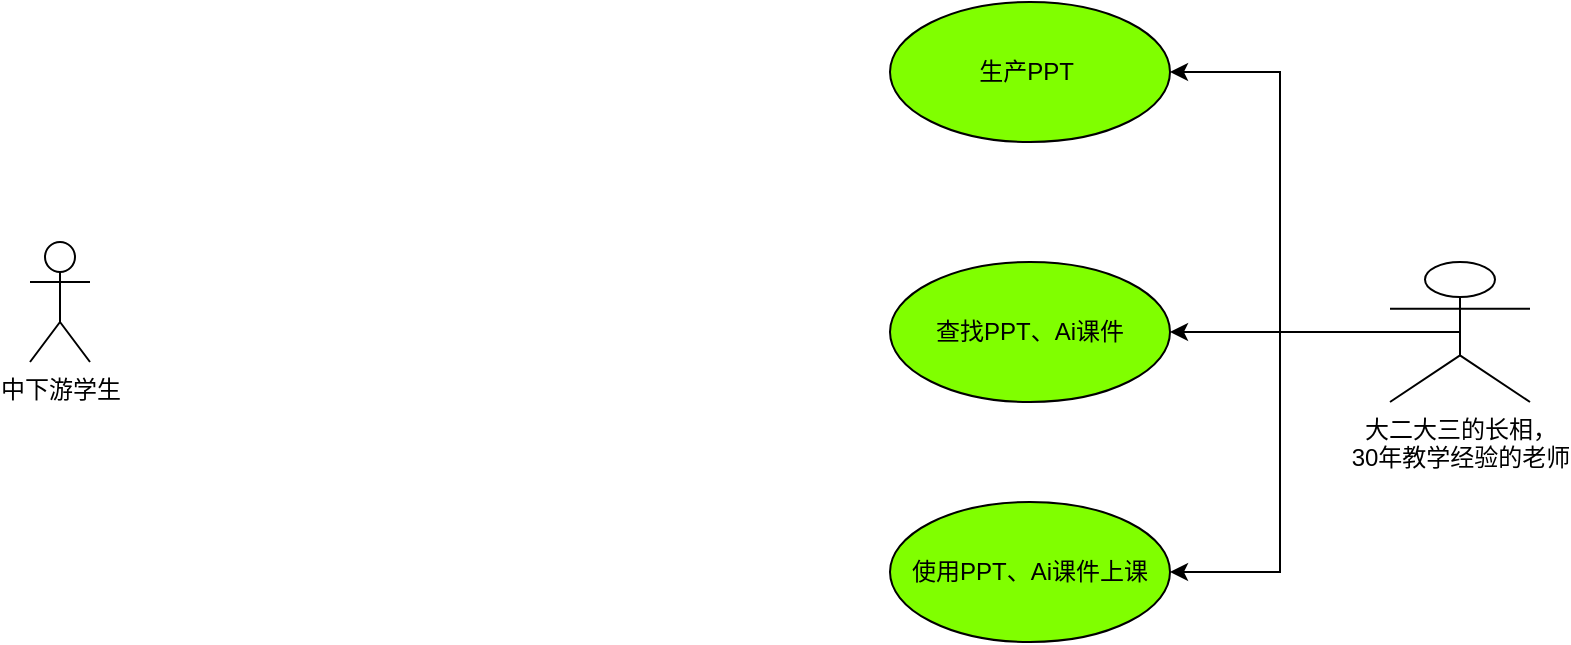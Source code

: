 <mxfile version="15.7.1" type="github" pages="2">
  <diagram id="C5RBs43oDa-KdzZeNtuy" name="Page-1">
    <mxGraphModel dx="1136" dy="787" grid="1" gridSize="10" guides="1" tooltips="1" connect="1" arrows="1" fold="1" page="1" pageScale="1" pageWidth="827" pageHeight="1169" math="0" shadow="0">
      <root>
        <mxCell id="WIyWlLk6GJQsqaUBKTNV-0" />
        <mxCell id="WIyWlLk6GJQsqaUBKTNV-1" parent="WIyWlLk6GJQsqaUBKTNV-0" />
        <mxCell id="yYSWTMf_72ZH8YwoW5_q-0" value="中下游学生" style="shape=umlActor;verticalLabelPosition=bottom;verticalAlign=top;html=1;outlineConnect=0;" vertex="1" parent="WIyWlLk6GJQsqaUBKTNV-1">
          <mxGeometry x="70" y="180" width="30" height="60" as="geometry" />
        </mxCell>
        <mxCell id="yYSWTMf_72ZH8YwoW5_q-18" style="edgeStyle=orthogonalEdgeStyle;rounded=0;orthogonalLoop=1;jettySize=auto;html=1;exitX=0.5;exitY=0.5;exitDx=0;exitDy=0;exitPerimeter=0;entryX=1;entryY=0.5;entryDx=0;entryDy=0;" edge="1" parent="WIyWlLk6GJQsqaUBKTNV-1" source="yYSWTMf_72ZH8YwoW5_q-7" target="yYSWTMf_72ZH8YwoW5_q-15">
          <mxGeometry relative="1" as="geometry" />
        </mxCell>
        <mxCell id="yYSWTMf_72ZH8YwoW5_q-19" style="edgeStyle=orthogonalEdgeStyle;rounded=0;orthogonalLoop=1;jettySize=auto;html=1;exitX=0.5;exitY=0.5;exitDx=0;exitDy=0;exitPerimeter=0;" edge="1" parent="WIyWlLk6GJQsqaUBKTNV-1" source="yYSWTMf_72ZH8YwoW5_q-7" target="yYSWTMf_72ZH8YwoW5_q-14">
          <mxGeometry relative="1" as="geometry" />
        </mxCell>
        <mxCell id="yYSWTMf_72ZH8YwoW5_q-21" style="edgeStyle=orthogonalEdgeStyle;rounded=0;orthogonalLoop=1;jettySize=auto;html=1;exitX=0.5;exitY=0.5;exitDx=0;exitDy=0;exitPerimeter=0;entryX=1;entryY=0.5;entryDx=0;entryDy=0;" edge="1" parent="WIyWlLk6GJQsqaUBKTNV-1" source="yYSWTMf_72ZH8YwoW5_q-7" target="yYSWTMf_72ZH8YwoW5_q-13">
          <mxGeometry relative="1" as="geometry" />
        </mxCell>
        <mxCell id="yYSWTMf_72ZH8YwoW5_q-7" value="大二大三的长相，&lt;br&gt;30年教学经验的老师" style="shape=umlActor;verticalLabelPosition=bottom;verticalAlign=top;html=1;outlineConnect=0;" vertex="1" parent="WIyWlLk6GJQsqaUBKTNV-1">
          <mxGeometry x="750" y="190" width="70" height="70" as="geometry" />
        </mxCell>
        <mxCell id="yYSWTMf_72ZH8YwoW5_q-13" value="生产PPT&amp;nbsp;" style="ellipse;whiteSpace=wrap;html=1;fillColor=#80FF00;" vertex="1" parent="WIyWlLk6GJQsqaUBKTNV-1">
          <mxGeometry x="500" y="60" width="140" height="70" as="geometry" />
        </mxCell>
        <mxCell id="yYSWTMf_72ZH8YwoW5_q-14" value="查找PPT、Ai课件" style="ellipse;whiteSpace=wrap;html=1;fillColor=#80FF00;" vertex="1" parent="WIyWlLk6GJQsqaUBKTNV-1">
          <mxGeometry x="500" y="190" width="140" height="70" as="geometry" />
        </mxCell>
        <mxCell id="yYSWTMf_72ZH8YwoW5_q-15" value="使用PPT、Ai课件上课" style="ellipse;whiteSpace=wrap;html=1;fillColor=#80FF00;" vertex="1" parent="WIyWlLk6GJQsqaUBKTNV-1">
          <mxGeometry x="500" y="310" width="140" height="70" as="geometry" />
        </mxCell>
      </root>
    </mxGraphModel>
  </diagram>
  <diagram id="-ylJnXScN4qOT4-AROTA" name="万花童">
    <mxGraphModel dx="1136" dy="787" grid="1" gridSize="10" guides="1" tooltips="1" connect="1" arrows="1" fold="1" page="1" pageScale="1" pageWidth="827" pageHeight="1169" math="0" shadow="0">
      <root>
        <mxCell id="PqGWl-GtqncSVFydbtv7-0" />
        <mxCell id="PqGWl-GtqncSVFydbtv7-1" parent="PqGWl-GtqncSVFydbtv7-0" />
        <mxCell id="PqGWl-GtqncSVFydbtv7-5" value="预立项" style="shape=partialRectangle;fillColor=#cdeb8b;align=left;verticalAlign=middle;strokeColor=#36393d;spacingLeft=34;rotatable=0;points=[[0,0.5],[1,0.5]];portConstraint=eastwest;dropTarget=0;" vertex="1" parent="PqGWl-GtqncSVFydbtv7-1">
          <mxGeometry x="90" y="170" width="100" height="60" as="geometry" />
        </mxCell>
        <mxCell id="PqGWl-GtqncSVFydbtv7-6" value="开&#xa;始" style="shape=partialRectangle;top=0;left=0;bottom=0;fillColor=none;stokeWidth=1;dashed=1;align=left;verticalAlign=middle;spacingLeft=4;spacingRight=4;overflow=hidden;rotatable=0;points=[];portConstraint=eastwest;part=1;" vertex="1" connectable="0" parent="PqGWl-GtqncSVFydbtv7-5">
          <mxGeometry width="33.333" height="60" as="geometry" />
        </mxCell>
        <mxCell id="PqGWl-GtqncSVFydbtv7-12" value="2020.10.19" style="text;strokeColor=#36393d;fillColor=#cdeb8b;spacingLeft=4;spacingRight=4;overflow=hidden;rotatable=0;points=[[0,0.5],[1,0.5]];portConstraint=eastwest;fontSize=12;" vertex="1" parent="PqGWl-GtqncSVFydbtv7-1">
          <mxGeometry x="90" y="250" width="80" height="30" as="geometry" />
        </mxCell>
        <mxCell id="PqGWl-GtqncSVFydbtv7-11" value="" style="endArrow=none;html=1;strokeWidth=2;targetPerimeterSpacing=2;jumpStyle=none;shadow=0;sketch=0;rounded=0;shape=arrow;" edge="1" parent="PqGWl-GtqncSVFydbtv7-1">
          <mxGeometry relative="1" as="geometry">
            <mxPoint x="90" y="240" as="sourcePoint" />
            <mxPoint x="1200" y="240" as="targetPoint" />
          </mxGeometry>
        </mxCell>
        <mxCell id="PqGWl-GtqncSVFydbtv7-13" value="项目冻结&#xa;答应合同" style="shape=partialRectangle;fillColor=#ffcccc;align=left;verticalAlign=middle;strokeColor=#36393d;spacingLeft=34;rotatable=0;points=[[0,0.5],[1,0.5]];portConstraint=eastwest;dropTarget=0;" vertex="1" parent="PqGWl-GtqncSVFydbtv7-1">
          <mxGeometry x="220" y="200" width="90" height="30" as="geometry" />
        </mxCell>
        <mxCell id="PqGWl-GtqncSVFydbtv7-14" value="" style="shape=partialRectangle;top=0;left=0;bottom=0;fillColor=none;stokeWidth=1;dashed=1;align=left;verticalAlign=middle;spacingLeft=4;spacingRight=4;overflow=hidden;rotatable=0;points=[];portConstraint=eastwest;part=1;" vertex="1" connectable="0" parent="PqGWl-GtqncSVFydbtv7-13">
          <mxGeometry width="30" height="30" as="geometry" />
        </mxCell>
        <mxCell id="PqGWl-GtqncSVFydbtv7-15" value="2020.12.10" style="text;strokeColor=#36393d;fillColor=#ffcccc;spacingLeft=4;spacingRight=4;overflow=hidden;rotatable=0;points=[[0,0.5],[1,0.5]];portConstraint=eastwest;fontSize=12;" vertex="1" parent="PqGWl-GtqncSVFydbtv7-1">
          <mxGeometry x="220" y="250" width="80" height="30" as="geometry" />
        </mxCell>
        <mxCell id="PqGWl-GtqncSVFydbtv7-16" value="重新立项&#xa;组装产品型" style="shape=partialRectangle;fillColor=#d80073;align=left;verticalAlign=middle;strokeColor=#A50040;spacingLeft=34;rotatable=0;points=[[0,0.5],[1,0.5]];portConstraint=eastwest;dropTarget=0;fontColor=#ffffff;" vertex="1" parent="PqGWl-GtqncSVFydbtv7-1">
          <mxGeometry x="340" y="200" width="90" height="30" as="geometry" />
        </mxCell>
        <mxCell id="PqGWl-GtqncSVFydbtv7-17" value="" style="shape=partialRectangle;top=0;left=0;bottom=0;fillColor=none;stokeWidth=1;dashed=1;align=left;verticalAlign=middle;spacingLeft=4;spacingRight=4;overflow=hidden;rotatable=0;points=[];portConstraint=eastwest;part=1;" vertex="1" connectable="0" parent="PqGWl-GtqncSVFydbtv7-16">
          <mxGeometry width="30" height="30" as="geometry" />
        </mxCell>
        <mxCell id="PqGWl-GtqncSVFydbtv7-18" value="2021.04.14" style="text;strokeColor=#A50040;fillColor=#d80073;spacingLeft=4;spacingRight=4;overflow=hidden;rotatable=0;points=[[0,0.5],[1,0.5]];portConstraint=eastwest;fontSize=12;fontColor=#ffffff;" vertex="1" parent="PqGWl-GtqncSVFydbtv7-1">
          <mxGeometry x="340" y="250" width="80" height="30" as="geometry" />
        </mxCell>
        <mxCell id="PqGWl-GtqncSVFydbtv7-19" value="更换负责人：&#xa;姚为&#xa;路线图通过" style="shape=partialRectangle;fillColor=#ffff88;align=left;verticalAlign=middle;strokeColor=#36393d;spacingLeft=34;rotatable=0;points=[[0,0.5],[1,0.5]];portConstraint=eastwest;dropTarget=0;" vertex="1" parent="PqGWl-GtqncSVFydbtv7-1">
          <mxGeometry x="470" y="170" width="90" height="60" as="geometry" />
        </mxCell>
        <mxCell id="PqGWl-GtqncSVFydbtv7-20" value="" style="shape=partialRectangle;top=0;left=0;bottom=0;fillColor=none;stokeWidth=1;dashed=1;align=left;verticalAlign=middle;spacingLeft=4;spacingRight=4;overflow=hidden;rotatable=0;points=[];portConstraint=eastwest;part=1;" vertex="1" connectable="0" parent="PqGWl-GtqncSVFydbtv7-19">
          <mxGeometry width="30" height="60" as="geometry" />
        </mxCell>
        <mxCell id="PqGWl-GtqncSVFydbtv7-21" value="2021.4.25" style="text;strokeColor=#36393d;fillColor=#ffff88;spacingLeft=4;spacingRight=4;overflow=hidden;rotatable=0;points=[[0,0.5],[1,0.5]];portConstraint=eastwest;fontSize=12;" vertex="1" parent="PqGWl-GtqncSVFydbtv7-1">
          <mxGeometry x="480" y="250" width="70" height="30" as="geometry" />
        </mxCell>
        <mxCell id="PqGWl-GtqncSVFydbtv7-22" value="研发&#xa;6月底&#xa;交付第1版本" style="shape=partialRectangle;fillColor=#d80073;align=left;verticalAlign=middle;strokeColor=#A50040;spacingLeft=34;rotatable=0;points=[[0,0.5],[1,0.5]];portConstraint=eastwest;dropTarget=0;fontColor=#ffffff;" vertex="1" parent="PqGWl-GtqncSVFydbtv7-1">
          <mxGeometry x="570" y="170" width="90" height="60" as="geometry" />
        </mxCell>
        <mxCell id="PqGWl-GtqncSVFydbtv7-23" value="" style="shape=partialRectangle;top=0;left=0;bottom=0;fillColor=none;stokeWidth=1;dashed=1;align=left;verticalAlign=middle;spacingLeft=4;spacingRight=4;overflow=hidden;rotatable=0;points=[];portConstraint=eastwest;part=1;" vertex="1" connectable="0" parent="PqGWl-GtqncSVFydbtv7-22">
          <mxGeometry width="30" height="60" as="geometry" />
        </mxCell>
        <mxCell id="PqGWl-GtqncSVFydbtv7-24" value="2021.06" style="text;strokeColor=#A50040;fillColor=#d80073;spacingLeft=4;spacingRight=4;overflow=hidden;rotatable=0;points=[[0,0.5],[1,0.5]];portConstraint=eastwest;fontSize=12;fontColor=#ffffff;" vertex="1" parent="PqGWl-GtqncSVFydbtv7-1">
          <mxGeometry x="585" y="250" width="60" height="30" as="geometry" />
        </mxCell>
        <mxCell id="PqGWl-GtqncSVFydbtv7-28" value="7月8月9月&#xa;各交付版本&#xa;通过QA，负责人验收发布。" style="shape=partialRectangle;fillColor=#1ba1e2;align=left;verticalAlign=middle;strokeColor=#006EAF;spacingLeft=34;rotatable=0;points=[[0,0.5],[1,0.5]];portConstraint=eastwest;dropTarget=0;fontColor=#ffffff;" vertex="1" parent="PqGWl-GtqncSVFydbtv7-1">
          <mxGeometry x="678.75" y="170" width="90" height="60" as="geometry" />
        </mxCell>
        <mxCell id="PqGWl-GtqncSVFydbtv7-29" value="" style="shape=partialRectangle;top=0;left=0;bottom=0;fillColor=none;stokeWidth=1;dashed=1;align=left;verticalAlign=middle;spacingLeft=4;spacingRight=4;overflow=hidden;rotatable=0;points=[];portConstraint=eastwest;part=1;" vertex="1" connectable="0" parent="PqGWl-GtqncSVFydbtv7-28">
          <mxGeometry width="30" height="60" as="geometry" />
        </mxCell>
        <mxCell id="PqGWl-GtqncSVFydbtv7-30" value="2021.07/08/09" style="text;strokeColor=#006EAF;fillColor=#1ba1e2;spacingLeft=4;spacingRight=4;overflow=hidden;rotatable=0;points=[[0,0.5],[1,0.5]];portConstraint=eastwest;fontSize=12;fontColor=#ffffff;" vertex="1" parent="PqGWl-GtqncSVFydbtv7-1">
          <mxGeometry x="678.75" y="250" width="110" height="30" as="geometry" />
        </mxCell>
        <mxCell id="PqGWl-GtqncSVFydbtv7-31" value="公司聚集&#xa;开发团队&#xa;最终换为101ppt团队" style="shape=partialRectangle;fillColor=#ffff88;align=left;verticalAlign=middle;strokeColor=#36393d;spacingLeft=34;rotatable=0;points=[[0,0.5],[1,0.5]];portConstraint=eastwest;dropTarget=0;" vertex="1" parent="PqGWl-GtqncSVFydbtv7-1">
          <mxGeometry x="840" y="170" width="90" height="60" as="geometry" />
        </mxCell>
        <mxCell id="PqGWl-GtqncSVFydbtv7-32" value="" style="shape=partialRectangle;top=0;left=0;bottom=0;fillColor=none;stokeWidth=1;dashed=1;align=left;verticalAlign=middle;spacingLeft=4;spacingRight=4;overflow=hidden;rotatable=0;points=[];portConstraint=eastwest;part=1;" vertex="1" connectable="0" parent="PqGWl-GtqncSVFydbtv7-31">
          <mxGeometry width="30" height="60" as="geometry" />
        </mxCell>
        <mxCell id="PqGWl-GtqncSVFydbtv7-33" value="2021.10" style="text;strokeColor=#36393d;fillColor=#ffff88;spacingLeft=4;spacingRight=4;overflow=hidden;rotatable=0;points=[[0,0.5],[1,0.5]];portConstraint=eastwest;fontSize=12;" vertex="1" parent="PqGWl-GtqncSVFydbtv7-1">
          <mxGeometry x="840" y="250" width="110" height="30" as="geometry" />
        </mxCell>
        <mxCell id="PqGWl-GtqncSVFydbtv7-34" value="申请&#xa;最低运营" style="shape=partialRectangle;fillColor=#a20025;align=left;verticalAlign=middle;strokeColor=#6F0000;spacingLeft=34;rotatable=0;points=[[0,0.5],[1,0.5]];portConstraint=eastwest;dropTarget=0;fontColor=#ffffff;" vertex="1" parent="PqGWl-GtqncSVFydbtv7-1">
          <mxGeometry x="1000" y="170" width="90" height="60" as="geometry" />
        </mxCell>
        <mxCell id="PqGWl-GtqncSVFydbtv7-35" value="" style="shape=partialRectangle;top=0;left=0;bottom=0;fillColor=none;stokeWidth=1;dashed=1;align=left;verticalAlign=middle;spacingLeft=4;spacingRight=4;overflow=hidden;rotatable=0;points=[];portConstraint=eastwest;part=1;" vertex="1" connectable="0" parent="PqGWl-GtqncSVFydbtv7-34">
          <mxGeometry width="30" height="60" as="geometry" />
        </mxCell>
        <mxCell id="PqGWl-GtqncSVFydbtv7-36" value="2021.11" style="text;strokeColor=#6F0000;fillColor=#a20025;spacingLeft=4;spacingRight=4;overflow=hidden;rotatable=0;points=[[0,0.5],[1,0.5]];portConstraint=eastwest;fontSize=12;fontColor=#ffffff;" vertex="1" parent="PqGWl-GtqncSVFydbtv7-1">
          <mxGeometry x="1015" y="250" width="60" height="30" as="geometry" />
        </mxCell>
        <mxCell id="PqGWl-GtqncSVFydbtv7-37" value="" style="strokeWidth=2;html=1;shape=mxgraph.flowchart.annotation_2;align=left;labelPosition=right;pointerEvents=1;fillColor=#80FF00;rotation=90;" vertex="1" parent="PqGWl-GtqncSVFydbtv7-1">
          <mxGeometry x="290" y="-50" width="50" height="390" as="geometry" />
        </mxCell>
        <mxCell id="PqGWl-GtqncSVFydbtv7-40" value="预立项、立项期间" style="text;align=center;fontStyle=1;verticalAlign=middle;spacingLeft=3;spacingRight=3;strokeColor=none;rotatable=0;points=[[0,0.5],[1,0.5]];portConstraint=eastwest;fillColor=#80FF00;" vertex="1" parent="PqGWl-GtqncSVFydbtv7-1">
          <mxGeometry x="257.5" y="90" width="115" height="26" as="geometry" />
        </mxCell>
        <mxCell id="PqGWl-GtqncSVFydbtv7-41" value="团队组建、开发交付阶段" style="text;align=center;fontStyle=1;verticalAlign=middle;spacingLeft=3;spacingRight=3;strokeColor=none;rotatable=0;points=[[0,0.5],[1,0.5]];portConstraint=eastwest;fillColor=#80FF00;" vertex="1" parent="PqGWl-GtqncSVFydbtv7-1">
          <mxGeometry x="621.25" y="340" width="167.5" height="26" as="geometry" />
        </mxCell>
        <mxCell id="PqGWl-GtqncSVFydbtv7-42" value="" style="strokeWidth=2;html=1;shape=mxgraph.flowchart.annotation_2;align=left;labelPosition=right;pointerEvents=1;fillColor=#80FF00;rotation=-90;" vertex="1" parent="PqGWl-GtqncSVFydbtv7-1">
          <mxGeometry x="675" y="130" width="50" height="364" as="geometry" />
        </mxCell>
        <mxCell id="PqGWl-GtqncSVFydbtv7-43" value="" style="strokeWidth=2;html=1;shape=mxgraph.flowchart.annotation_2;align=left;labelPosition=right;pointerEvents=1;fillColor=#80FF00;rotation=90;" vertex="1" parent="PqGWl-GtqncSVFydbtv7-1">
          <mxGeometry x="932.5" y="60" width="50" height="155" as="geometry" />
        </mxCell>
        <mxCell id="PqGWl-GtqncSVFydbtv7-44" value="项目聚焦、交付不了！" style="text;align=center;fontStyle=1;verticalAlign=middle;spacingLeft=3;spacingRight=3;strokeColor=none;rotatable=0;points=[[0,0.5],[1,0.5]];portConstraint=eastwest;fillColor=#80FF00;" vertex="1" parent="PqGWl-GtqncSVFydbtv7-1">
          <mxGeometry x="900" y="80" width="115" height="26" as="geometry" />
        </mxCell>
        <mxCell id="PqGWl-GtqncSVFydbtv7-45" value="导致这个结果的主要几个原因：&lt;br&gt;" style="rounded=0;whiteSpace=wrap;html=1;" vertex="1" parent="PqGWl-GtqncSVFydbtv7-1">
          <mxGeometry x="110" y="460" width="1080" height="180" as="geometry" />
        </mxCell>
      </root>
    </mxGraphModel>
  </diagram>
</mxfile>
